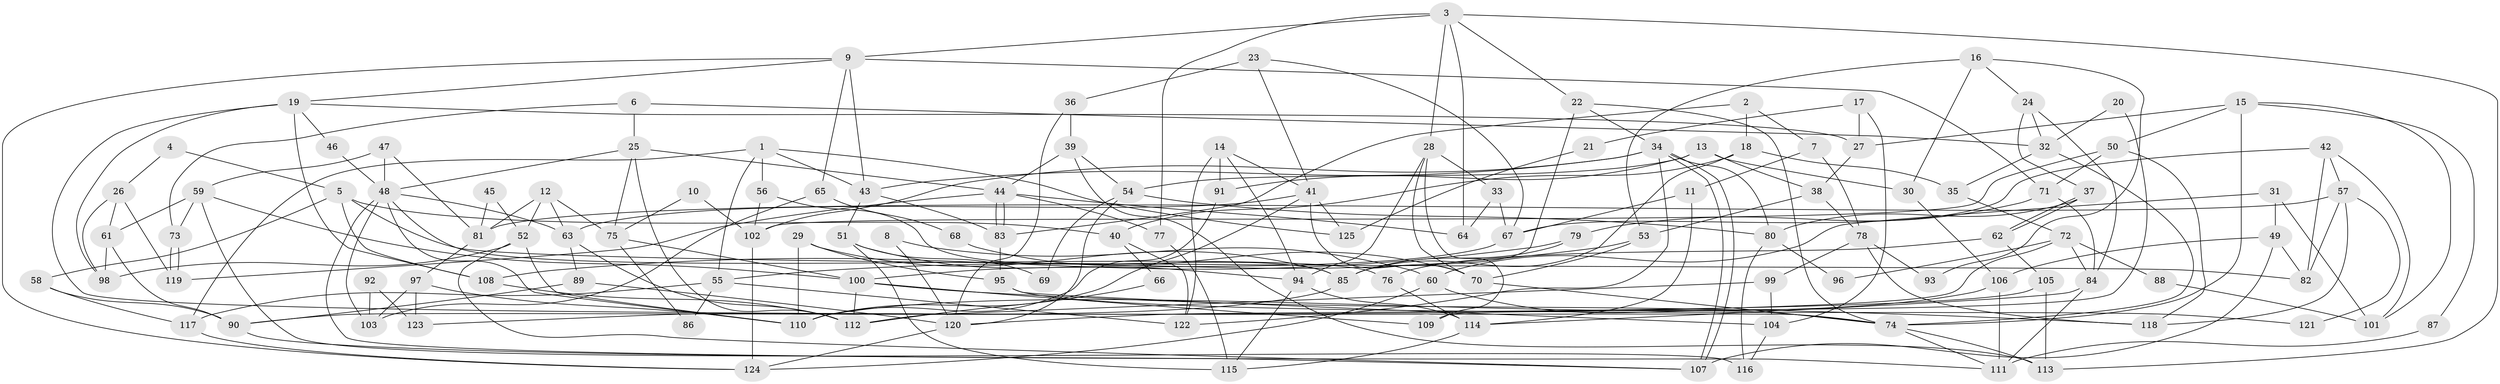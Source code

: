 // Generated by graph-tools (version 1.1) at 2025/50/03/09/25 03:50:12]
// undirected, 125 vertices, 250 edges
graph export_dot {
graph [start="1"]
  node [color=gray90,style=filled];
  1;
  2;
  3;
  4;
  5;
  6;
  7;
  8;
  9;
  10;
  11;
  12;
  13;
  14;
  15;
  16;
  17;
  18;
  19;
  20;
  21;
  22;
  23;
  24;
  25;
  26;
  27;
  28;
  29;
  30;
  31;
  32;
  33;
  34;
  35;
  36;
  37;
  38;
  39;
  40;
  41;
  42;
  43;
  44;
  45;
  46;
  47;
  48;
  49;
  50;
  51;
  52;
  53;
  54;
  55;
  56;
  57;
  58;
  59;
  60;
  61;
  62;
  63;
  64;
  65;
  66;
  67;
  68;
  69;
  70;
  71;
  72;
  73;
  74;
  75;
  76;
  77;
  78;
  79;
  80;
  81;
  82;
  83;
  84;
  85;
  86;
  87;
  88;
  89;
  90;
  91;
  92;
  93;
  94;
  95;
  96;
  97;
  98;
  99;
  100;
  101;
  102;
  103;
  104;
  105;
  106;
  107;
  108;
  109;
  110;
  111;
  112;
  113;
  114;
  115;
  116;
  117;
  118;
  119;
  120;
  121;
  122;
  123;
  124;
  125;
  1 -- 43;
  1 -- 117;
  1 -- 55;
  1 -- 56;
  1 -- 125;
  2 -- 18;
  2 -- 83;
  2 -- 7;
  3 -- 22;
  3 -- 77;
  3 -- 9;
  3 -- 28;
  3 -- 64;
  3 -- 113;
  4 -- 5;
  4 -- 26;
  5 -- 82;
  5 -- 58;
  5 -- 40;
  5 -- 108;
  6 -- 73;
  6 -- 25;
  6 -- 32;
  7 -- 78;
  7 -- 11;
  8 -- 60;
  8 -- 120;
  9 -- 43;
  9 -- 19;
  9 -- 65;
  9 -- 71;
  9 -- 124;
  10 -- 75;
  10 -- 102;
  11 -- 67;
  11 -- 114;
  12 -- 63;
  12 -- 75;
  12 -- 52;
  12 -- 81;
  13 -- 54;
  13 -- 30;
  13 -- 38;
  13 -- 91;
  14 -- 91;
  14 -- 94;
  14 -- 41;
  14 -- 122;
  15 -- 74;
  15 -- 101;
  15 -- 27;
  15 -- 50;
  15 -- 87;
  16 -- 53;
  16 -- 24;
  16 -- 30;
  16 -- 93;
  17 -- 104;
  17 -- 27;
  17 -- 21;
  18 -- 35;
  18 -- 40;
  18 -- 85;
  19 -- 108;
  19 -- 27;
  19 -- 46;
  19 -- 74;
  19 -- 98;
  20 -- 32;
  20 -- 109;
  21 -- 125;
  22 -- 34;
  22 -- 74;
  22 -- 85;
  23 -- 36;
  23 -- 41;
  23 -- 67;
  24 -- 32;
  24 -- 84;
  24 -- 37;
  25 -- 48;
  25 -- 44;
  25 -- 75;
  25 -- 112;
  26 -- 98;
  26 -- 119;
  26 -- 61;
  27 -- 38;
  28 -- 33;
  28 -- 70;
  28 -- 94;
  28 -- 109;
  29 -- 85;
  29 -- 95;
  29 -- 110;
  30 -- 106;
  31 -- 49;
  31 -- 60;
  31 -- 101;
  32 -- 74;
  32 -- 35;
  33 -- 64;
  33 -- 67;
  34 -- 107;
  34 -- 107;
  34 -- 122;
  34 -- 43;
  34 -- 80;
  34 -- 102;
  35 -- 72;
  36 -- 39;
  36 -- 120;
  37 -- 62;
  37 -- 62;
  37 -- 80;
  38 -- 53;
  38 -- 78;
  39 -- 113;
  39 -- 54;
  39 -- 44;
  40 -- 122;
  40 -- 66;
  41 -- 110;
  41 -- 63;
  41 -- 70;
  41 -- 125;
  42 -- 67;
  42 -- 57;
  42 -- 82;
  42 -- 101;
  43 -- 51;
  43 -- 83;
  44 -- 83;
  44 -- 83;
  44 -- 64;
  44 -- 77;
  44 -- 119;
  45 -- 52;
  45 -- 81;
  46 -- 48;
  47 -- 59;
  47 -- 48;
  47 -- 81;
  48 -- 111;
  48 -- 63;
  48 -- 76;
  48 -- 103;
  48 -- 110;
  49 -- 107;
  49 -- 106;
  49 -- 82;
  50 -- 102;
  50 -- 71;
  50 -- 118;
  51 -- 115;
  51 -- 94;
  51 -- 69;
  52 -- 110;
  52 -- 98;
  52 -- 107;
  53 -- 70;
  53 -- 55;
  54 -- 80;
  54 -- 120;
  54 -- 69;
  55 -- 86;
  55 -- 117;
  55 -- 122;
  56 -- 85;
  56 -- 102;
  57 -- 82;
  57 -- 81;
  57 -- 118;
  57 -- 121;
  58 -- 90;
  58 -- 117;
  59 -- 61;
  59 -- 100;
  59 -- 73;
  59 -- 116;
  60 -- 124;
  60 -- 74;
  61 -- 98;
  61 -- 90;
  62 -- 105;
  62 -- 76;
  63 -- 112;
  63 -- 89;
  65 -- 103;
  65 -- 68;
  66 -- 112;
  67 -- 100;
  68 -- 70;
  70 -- 74;
  71 -- 79;
  71 -- 84;
  72 -- 84;
  72 -- 90;
  72 -- 88;
  72 -- 96;
  73 -- 119;
  73 -- 119;
  74 -- 111;
  74 -- 113;
  75 -- 100;
  75 -- 86;
  76 -- 114;
  77 -- 115;
  78 -- 118;
  78 -- 93;
  78 -- 99;
  79 -- 85;
  79 -- 108;
  80 -- 96;
  80 -- 116;
  81 -- 97;
  83 -- 95;
  84 -- 114;
  84 -- 111;
  85 -- 123;
  87 -- 111;
  88 -- 101;
  89 -- 90;
  89 -- 120;
  90 -- 107;
  91 -- 110;
  92 -- 123;
  92 -- 103;
  94 -- 114;
  94 -- 115;
  95 -- 104;
  95 -- 121;
  97 -- 110;
  97 -- 103;
  97 -- 123;
  99 -- 112;
  99 -- 104;
  100 -- 118;
  100 -- 112;
  100 -- 109;
  102 -- 124;
  104 -- 116;
  105 -- 120;
  105 -- 113;
  106 -- 111;
  106 -- 110;
  108 -- 112;
  114 -- 115;
  117 -- 124;
  120 -- 124;
}

